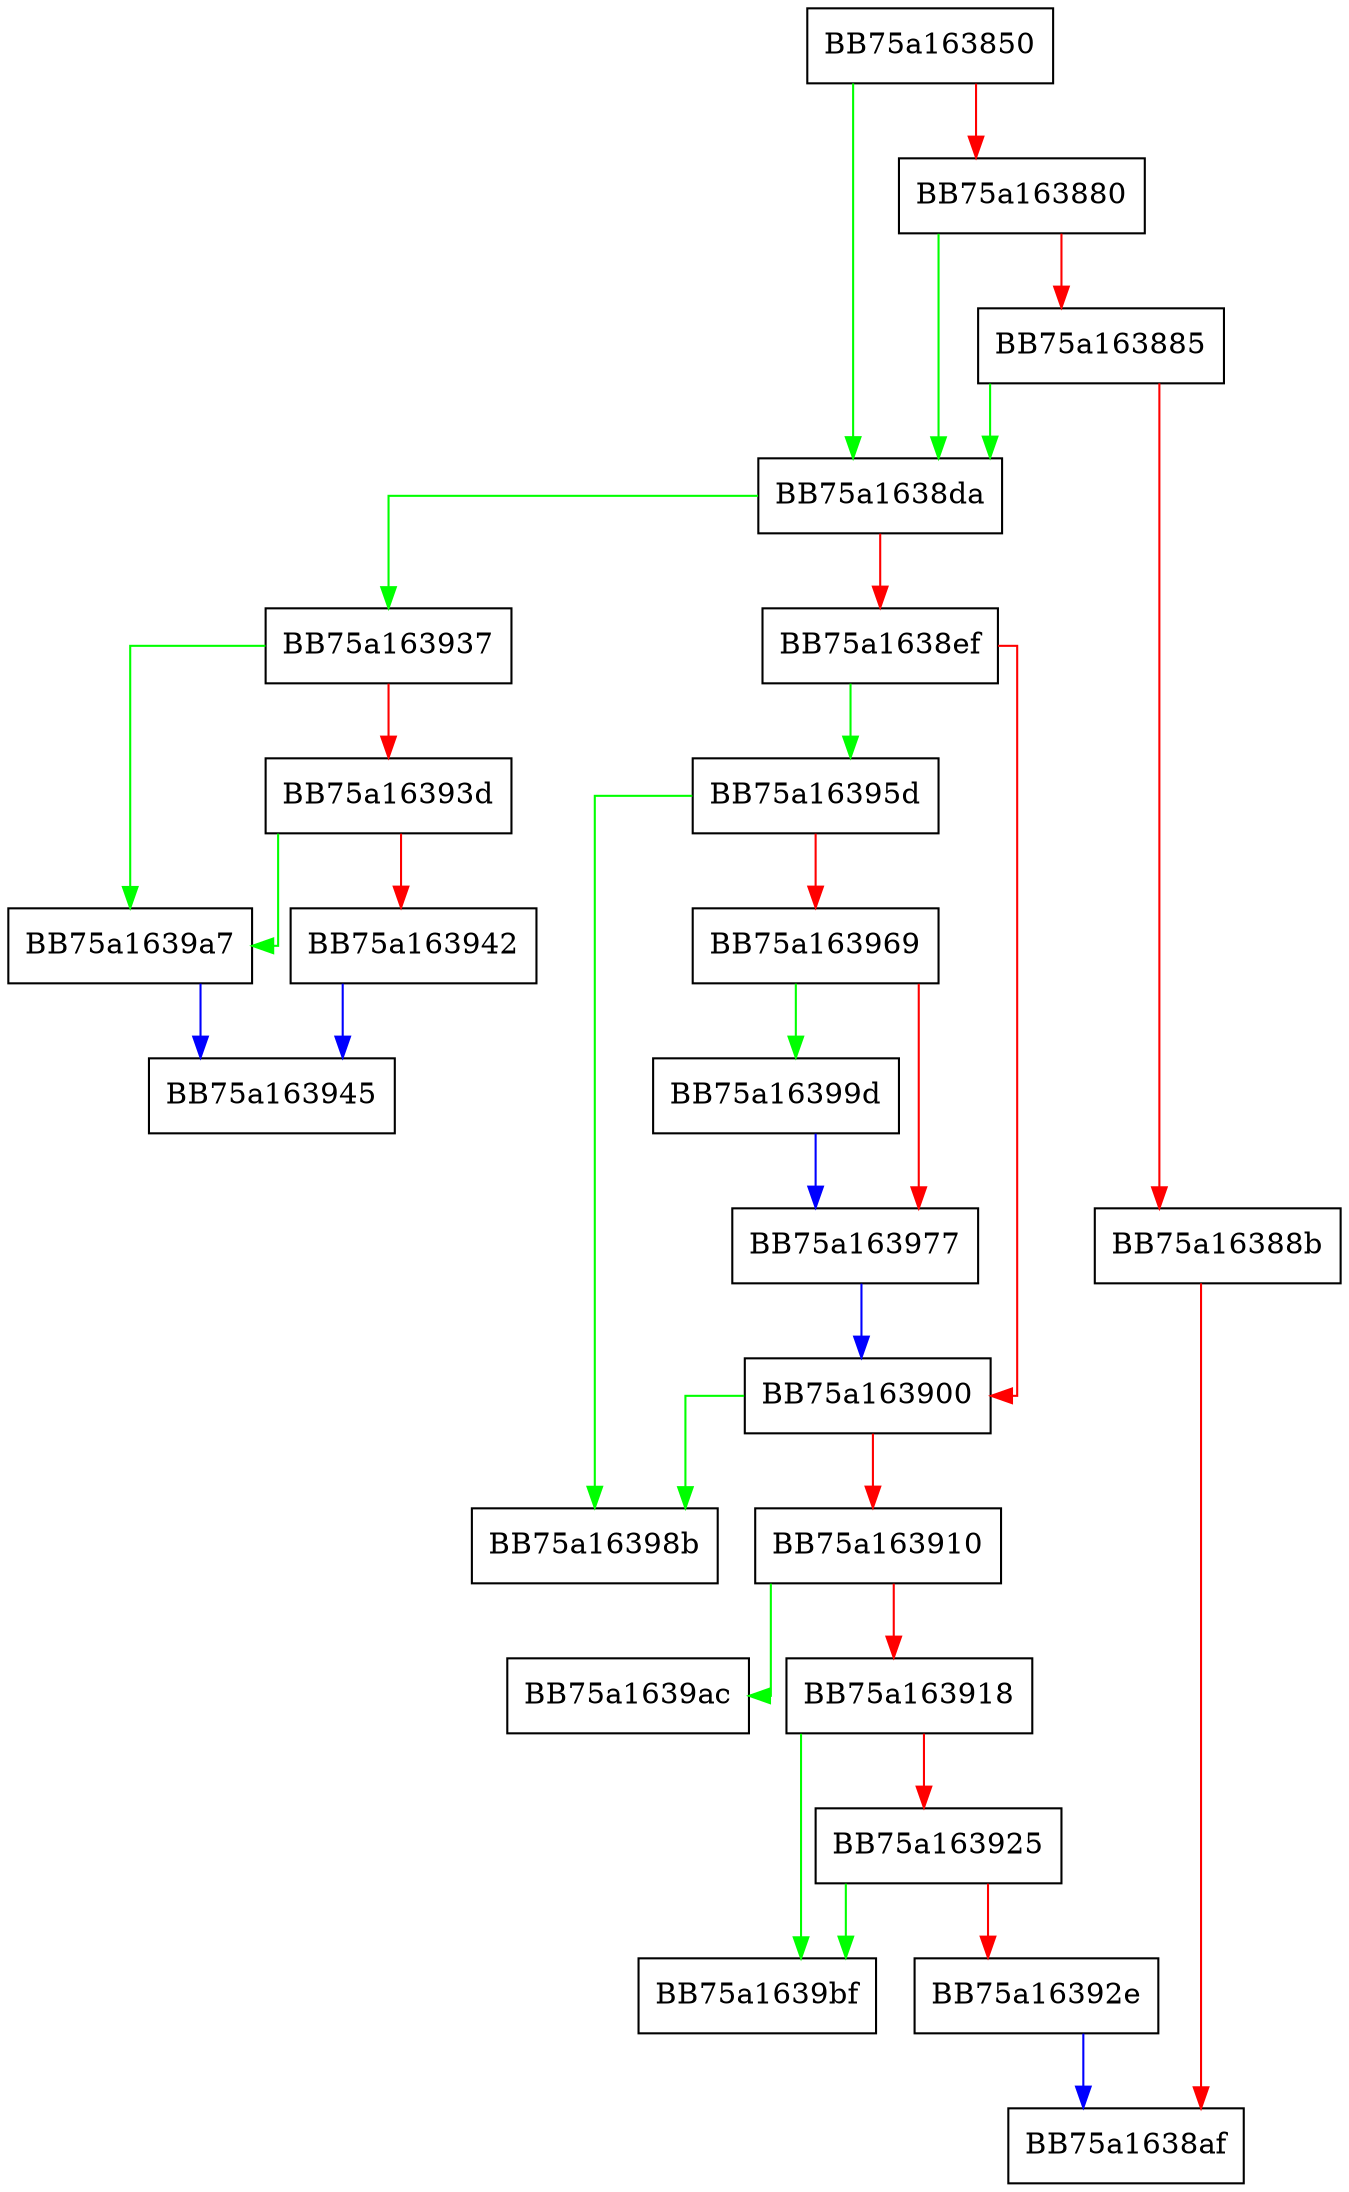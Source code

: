 digraph mp_lua_readu_u16 {
  node [shape="box"];
  graph [splines=ortho];
  BB75a163850 -> BB75a1638da [color="green"];
  BB75a163850 -> BB75a163880 [color="red"];
  BB75a163880 -> BB75a1638da [color="green"];
  BB75a163880 -> BB75a163885 [color="red"];
  BB75a163885 -> BB75a1638da [color="green"];
  BB75a163885 -> BB75a16388b [color="red"];
  BB75a16388b -> BB75a1638af [color="red"];
  BB75a1638da -> BB75a163937 [color="green"];
  BB75a1638da -> BB75a1638ef [color="red"];
  BB75a1638ef -> BB75a16395d [color="green"];
  BB75a1638ef -> BB75a163900 [color="red"];
  BB75a163900 -> BB75a16398b [color="green"];
  BB75a163900 -> BB75a163910 [color="red"];
  BB75a163910 -> BB75a1639ac [color="green"];
  BB75a163910 -> BB75a163918 [color="red"];
  BB75a163918 -> BB75a1639bf [color="green"];
  BB75a163918 -> BB75a163925 [color="red"];
  BB75a163925 -> BB75a1639bf [color="green"];
  BB75a163925 -> BB75a16392e [color="red"];
  BB75a16392e -> BB75a1638af [color="blue"];
  BB75a163937 -> BB75a1639a7 [color="green"];
  BB75a163937 -> BB75a16393d [color="red"];
  BB75a16393d -> BB75a1639a7 [color="green"];
  BB75a16393d -> BB75a163942 [color="red"];
  BB75a163942 -> BB75a163945 [color="blue"];
  BB75a16395d -> BB75a16398b [color="green"];
  BB75a16395d -> BB75a163969 [color="red"];
  BB75a163969 -> BB75a16399d [color="green"];
  BB75a163969 -> BB75a163977 [color="red"];
  BB75a163977 -> BB75a163900 [color="blue"];
  BB75a16399d -> BB75a163977 [color="blue"];
  BB75a1639a7 -> BB75a163945 [color="blue"];
}